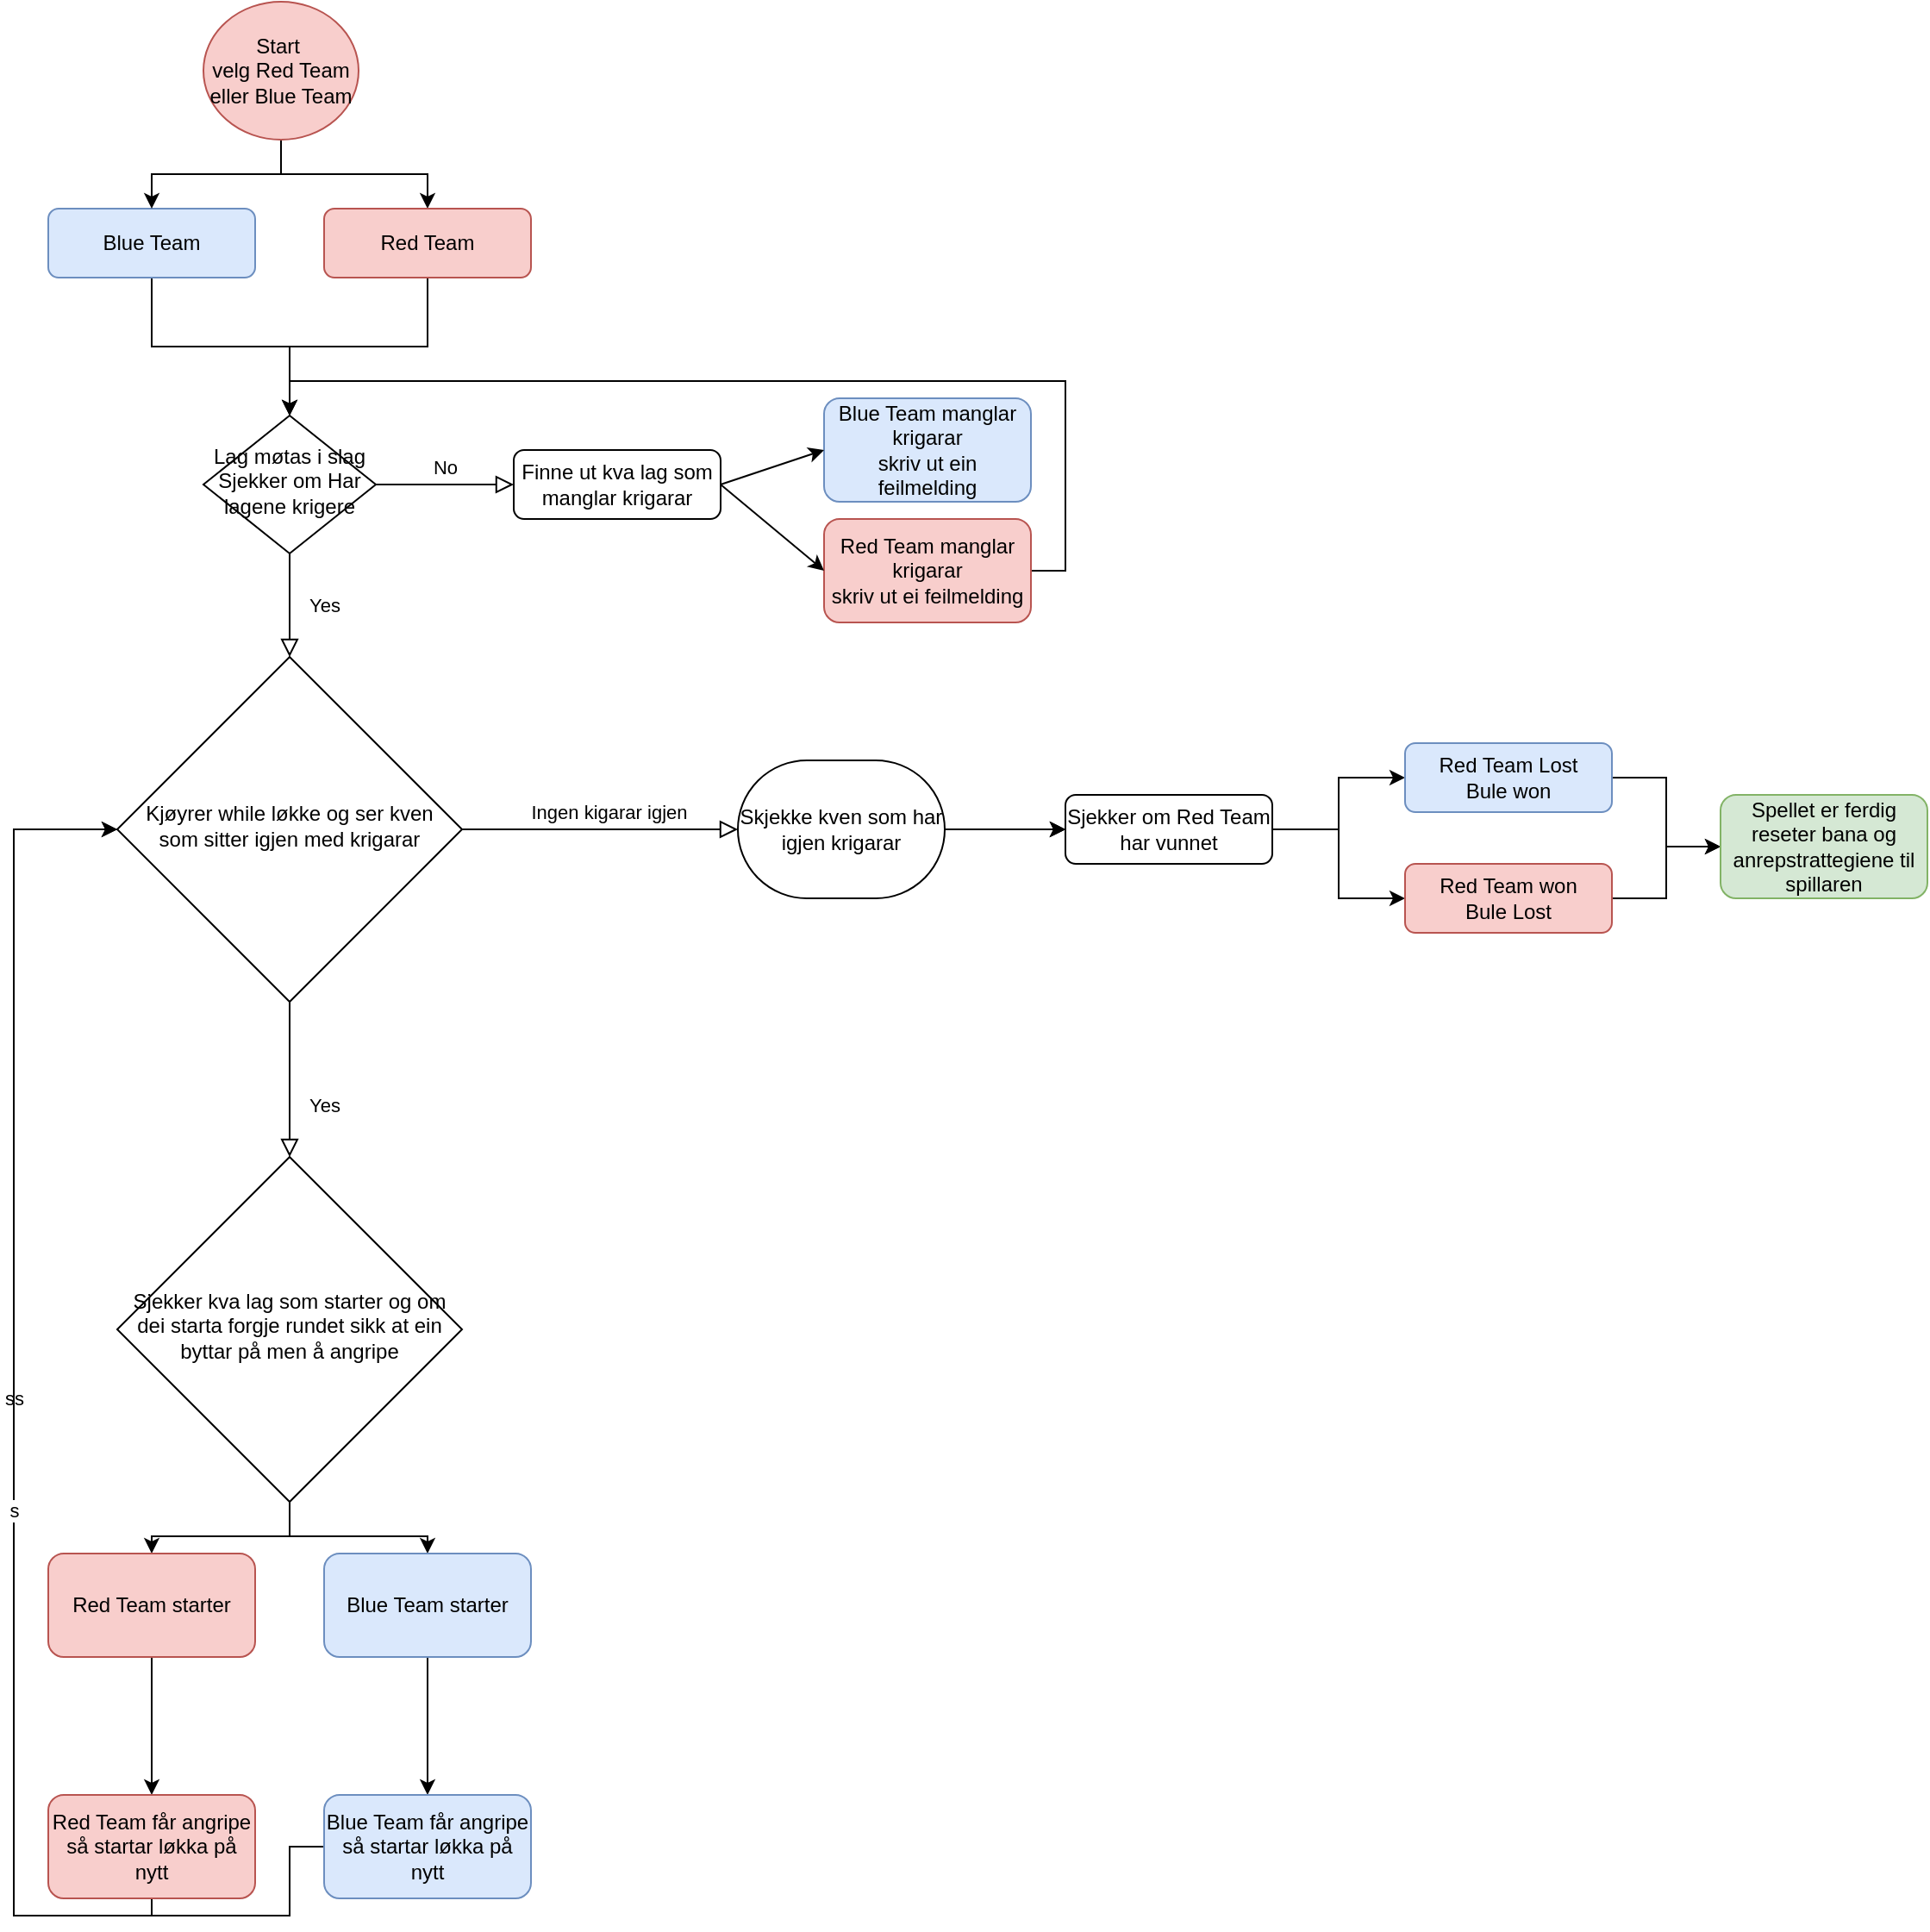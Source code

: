 <mxfile version="20.7.4" type="github" pages="2">
  <diagram id="C5RBs43oDa-KdzZeNtuy" name="War game overlaying structure">
    <mxGraphModel dx="5020" dy="4099" grid="1" gridSize="10" guides="1" tooltips="1" connect="1" arrows="1" fold="1" page="1" pageScale="1" pageWidth="827" pageHeight="583" math="0" shadow="0">
      <root>
        <mxCell id="WIyWlLk6GJQsqaUBKTNV-0" />
        <mxCell id="WIyWlLk6GJQsqaUBKTNV-1" parent="WIyWlLk6GJQsqaUBKTNV-0" />
        <mxCell id="JlELQ2f5WmK6WIo9ec_y-1" value="" style="edgeStyle=orthogonalEdgeStyle;rounded=0;orthogonalLoop=1;jettySize=auto;html=1;exitX=0.5;exitY=1;exitDx=0;exitDy=0;entryX=0.5;entryY=0;entryDx=0;entryDy=0;" edge="1" parent="WIyWlLk6GJQsqaUBKTNV-1" source="JlELQ2f5WmK6WIo9ec_y-0" target="WIyWlLk6GJQsqaUBKTNV-3">
          <mxGeometry relative="1" as="geometry">
            <mxPoint x="250" y="60" as="targetPoint" />
          </mxGeometry>
        </mxCell>
        <mxCell id="JlELQ2f5WmK6WIo9ec_y-6" style="edgeStyle=orthogonalEdgeStyle;rounded=0;orthogonalLoop=1;jettySize=auto;html=1;exitX=0.5;exitY=1;exitDx=0;exitDy=0;entryX=0.5;entryY=0;entryDx=0;entryDy=0;" edge="1" parent="WIyWlLk6GJQsqaUBKTNV-1" source="WIyWlLk6GJQsqaUBKTNV-3" target="WIyWlLk6GJQsqaUBKTNV-6">
          <mxGeometry relative="1" as="geometry" />
        </mxCell>
        <mxCell id="WIyWlLk6GJQsqaUBKTNV-3" value="Red Team" style="rounded=1;whiteSpace=wrap;html=1;fontSize=12;glass=0;strokeWidth=1;shadow=0;fillColor=#f8cecc;strokeColor=#b85450;" parent="WIyWlLk6GJQsqaUBKTNV-1" vertex="1">
          <mxGeometry x="200" y="-1000" width="120" height="40" as="geometry" />
        </mxCell>
        <mxCell id="WIyWlLk6GJQsqaUBKTNV-4" value="Yes" style="rounded=0;html=1;jettySize=auto;orthogonalLoop=1;fontSize=11;endArrow=block;endFill=0;endSize=8;strokeWidth=1;shadow=0;labelBackgroundColor=none;edgeStyle=orthogonalEdgeStyle;" parent="WIyWlLk6GJQsqaUBKTNV-1" source="WIyWlLk6GJQsqaUBKTNV-6" target="WIyWlLk6GJQsqaUBKTNV-10" edge="1">
          <mxGeometry y="20" relative="1" as="geometry">
            <mxPoint as="offset" />
          </mxGeometry>
        </mxCell>
        <mxCell id="WIyWlLk6GJQsqaUBKTNV-5" value="No" style="edgeStyle=orthogonalEdgeStyle;rounded=0;html=1;jettySize=auto;orthogonalLoop=1;fontSize=11;endArrow=block;endFill=0;endSize=8;strokeWidth=1;shadow=0;labelBackgroundColor=none;" parent="WIyWlLk6GJQsqaUBKTNV-1" source="WIyWlLk6GJQsqaUBKTNV-6" target="WIyWlLk6GJQsqaUBKTNV-7" edge="1">
          <mxGeometry y="10" relative="1" as="geometry">
            <mxPoint as="offset" />
          </mxGeometry>
        </mxCell>
        <mxCell id="WIyWlLk6GJQsqaUBKTNV-6" value="Lag møtas i slag&lt;br&gt;Sjekker om Har lagene krigere" style="rhombus;whiteSpace=wrap;html=1;shadow=0;fontFamily=Helvetica;fontSize=12;align=center;strokeWidth=1;spacing=6;spacingTop=-4;" parent="WIyWlLk6GJQsqaUBKTNV-1" vertex="1">
          <mxGeometry x="130" y="-880" width="100" height="80" as="geometry" />
        </mxCell>
        <mxCell id="WIyWlLk6GJQsqaUBKTNV-8" value="Yes" style="rounded=0;html=1;jettySize=auto;orthogonalLoop=1;fontSize=11;endArrow=block;endFill=0;endSize=8;strokeWidth=1;shadow=0;labelBackgroundColor=none;edgeStyle=orthogonalEdgeStyle;entryX=0.5;entryY=0;entryDx=0;entryDy=0;" parent="WIyWlLk6GJQsqaUBKTNV-1" source="WIyWlLk6GJQsqaUBKTNV-10" edge="1" target="JlELQ2f5WmK6WIo9ec_y-11">
          <mxGeometry x="0.333" y="20" relative="1" as="geometry">
            <mxPoint as="offset" />
            <mxPoint x="220" y="545" as="targetPoint" />
          </mxGeometry>
        </mxCell>
        <mxCell id="WIyWlLk6GJQsqaUBKTNV-9" value="Ingen kigarar igjen" style="edgeStyle=orthogonalEdgeStyle;rounded=0;html=1;jettySize=auto;orthogonalLoop=1;fontSize=11;endArrow=block;endFill=0;endSize=8;strokeWidth=1;shadow=0;labelBackgroundColor=none;" parent="WIyWlLk6GJQsqaUBKTNV-1" source="WIyWlLk6GJQsqaUBKTNV-10" target="WIyWlLk6GJQsqaUBKTNV-12" edge="1">
          <mxGeometry x="0.064" y="10" relative="1" as="geometry">
            <mxPoint as="offset" />
          </mxGeometry>
        </mxCell>
        <mxCell id="VMmWOgaWIBwxsHGKzYb6-23" value="" style="edgeStyle=orthogonalEdgeStyle;rounded=0;orthogonalLoop=1;jettySize=auto;html=1;" parent="WIyWlLk6GJQsqaUBKTNV-1" source="WIyWlLk6GJQsqaUBKTNV-12" target="VMmWOgaWIBwxsHGKzYb6-22" edge="1">
          <mxGeometry relative="1" as="geometry" />
        </mxCell>
        <mxCell id="VMmWOgaWIBwxsHGKzYb6-24" value="" style="edgeStyle=orthogonalEdgeStyle;rounded=0;orthogonalLoop=1;jettySize=auto;html=1;" parent="WIyWlLk6GJQsqaUBKTNV-1" source="WIyWlLk6GJQsqaUBKTNV-12" target="VMmWOgaWIBwxsHGKzYb6-22" edge="1">
          <mxGeometry relative="1" as="geometry" />
        </mxCell>
        <mxCell id="VMmWOgaWIBwxsHGKzYb6-25" value="" style="edgeStyle=orthogonalEdgeStyle;rounded=0;orthogonalLoop=1;jettySize=auto;html=1;" parent="WIyWlLk6GJQsqaUBKTNV-1" source="WIyWlLk6GJQsqaUBKTNV-12" target="VMmWOgaWIBwxsHGKzYb6-22" edge="1">
          <mxGeometry relative="1" as="geometry" />
        </mxCell>
        <mxCell id="WIyWlLk6GJQsqaUBKTNV-12" value="Skjekke kven som har igjen krigarar" style="rounded=1;whiteSpace=wrap;html=1;fontSize=12;glass=0;strokeWidth=1;shadow=0;arcSize=50;" parent="WIyWlLk6GJQsqaUBKTNV-1" vertex="1">
          <mxGeometry x="440" y="-680" width="120" height="80" as="geometry" />
        </mxCell>
        <mxCell id="JlELQ2f5WmK6WIo9ec_y-2" style="edgeStyle=orthogonalEdgeStyle;rounded=0;orthogonalLoop=1;jettySize=auto;html=1;exitX=0.5;exitY=1;exitDx=0;exitDy=0;" edge="1" parent="WIyWlLk6GJQsqaUBKTNV-1" source="VMmWOgaWIBwxsHGKzYb6-1" target="WIyWlLk6GJQsqaUBKTNV-6">
          <mxGeometry relative="1" as="geometry" />
        </mxCell>
        <mxCell id="VMmWOgaWIBwxsHGKzYb6-1" value="Blue Team" style="rounded=1;whiteSpace=wrap;html=1;fillColor=#dae8fc;strokeColor=#6c8ebf;" parent="WIyWlLk6GJQsqaUBKTNV-1" vertex="1">
          <mxGeometry x="40" y="-1000" width="120" height="40" as="geometry" />
        </mxCell>
        <mxCell id="VMmWOgaWIBwxsHGKzYb6-3" value="Blue Team manglar krigarar&lt;br&gt;skriv ut ein feilmelding" style="rounded=1;whiteSpace=wrap;html=1;fillColor=#dae8fc;strokeColor=#6c8ebf;" parent="WIyWlLk6GJQsqaUBKTNV-1" vertex="1">
          <mxGeometry x="490" y="-890" width="120" height="60" as="geometry" />
        </mxCell>
        <mxCell id="JlELQ2f5WmK6WIo9ec_y-10" style="edgeStyle=orthogonalEdgeStyle;rounded=0;orthogonalLoop=1;jettySize=auto;html=1;exitX=1;exitY=0.5;exitDx=0;exitDy=0;entryX=0.5;entryY=0;entryDx=0;entryDy=0;" edge="1" parent="WIyWlLk6GJQsqaUBKTNV-1" source="VMmWOgaWIBwxsHGKzYb6-4" target="WIyWlLk6GJQsqaUBKTNV-6">
          <mxGeometry relative="1" as="geometry" />
        </mxCell>
        <mxCell id="VMmWOgaWIBwxsHGKzYb6-4" value="Red Team manglar krigarar&lt;br&gt;skriv ut ei feilmelding" style="rounded=1;whiteSpace=wrap;html=1;fillColor=#f8cecc;strokeColor=#b85450;" parent="WIyWlLk6GJQsqaUBKTNV-1" vertex="1">
          <mxGeometry x="490" y="-820" width="120" height="60" as="geometry" />
        </mxCell>
        <mxCell id="VMmWOgaWIBwxsHGKzYb6-5" value="" style="endArrow=classic;html=1;rounded=0;entryX=0;entryY=0.5;entryDx=0;entryDy=0;exitX=1;exitY=0.5;exitDx=0;exitDy=0;" parent="WIyWlLk6GJQsqaUBKTNV-1" target="VMmWOgaWIBwxsHGKzYb6-3" edge="1" source="WIyWlLk6GJQsqaUBKTNV-7">
          <mxGeometry width="50" height="50" relative="1" as="geometry">
            <mxPoint x="440" y="200" as="sourcePoint" />
            <mxPoint x="490" y="150" as="targetPoint" />
          </mxGeometry>
        </mxCell>
        <mxCell id="VMmWOgaWIBwxsHGKzYb6-8" value="" style="endArrow=classic;html=1;rounded=0;entryX=0;entryY=0.5;entryDx=0;entryDy=0;exitX=1;exitY=0.5;exitDx=0;exitDy=0;" parent="WIyWlLk6GJQsqaUBKTNV-1" source="WIyWlLk6GJQsqaUBKTNV-7" target="VMmWOgaWIBwxsHGKzYb6-4" edge="1">
          <mxGeometry width="50" height="50" relative="1" as="geometry">
            <mxPoint x="360" y="240" as="sourcePoint" />
            <mxPoint x="410" y="190" as="targetPoint" />
          </mxGeometry>
        </mxCell>
        <mxCell id="VMmWOgaWIBwxsHGKzYb6-27" value="" style="edgeStyle=orthogonalEdgeStyle;rounded=0;orthogonalLoop=1;jettySize=auto;html=1;" parent="WIyWlLk6GJQsqaUBKTNV-1" source="VMmWOgaWIBwxsHGKzYb6-22" target="VMmWOgaWIBwxsHGKzYb6-26" edge="1">
          <mxGeometry relative="1" as="geometry" />
        </mxCell>
        <mxCell id="VMmWOgaWIBwxsHGKzYb6-29" value="" style="edgeStyle=orthogonalEdgeStyle;rounded=0;orthogonalLoop=1;jettySize=auto;html=1;" parent="WIyWlLk6GJQsqaUBKTNV-1" source="VMmWOgaWIBwxsHGKzYb6-22" target="VMmWOgaWIBwxsHGKzYb6-28" edge="1">
          <mxGeometry relative="1" as="geometry" />
        </mxCell>
        <mxCell id="VMmWOgaWIBwxsHGKzYb6-22" value="Sjekker om Red Team har vunnet" style="rounded=1;whiteSpace=wrap;html=1;fontSize=12;glass=0;strokeWidth=1;shadow=0;" parent="WIyWlLk6GJQsqaUBKTNV-1" vertex="1">
          <mxGeometry x="630" y="-660" width="120" height="40" as="geometry" />
        </mxCell>
        <mxCell id="JlELQ2f5WmK6WIo9ec_y-32" style="edgeStyle=orthogonalEdgeStyle;rounded=0;orthogonalLoop=1;jettySize=auto;html=1;exitX=1;exitY=0.5;exitDx=0;exitDy=0;entryX=0;entryY=0.5;entryDx=0;entryDy=0;" edge="1" parent="WIyWlLk6GJQsqaUBKTNV-1" source="VMmWOgaWIBwxsHGKzYb6-26" target="JlELQ2f5WmK6WIo9ec_y-30">
          <mxGeometry relative="1" as="geometry" />
        </mxCell>
        <mxCell id="VMmWOgaWIBwxsHGKzYb6-26" value="Red Team won&lt;br&gt;Bule Lost" style="rounded=1;whiteSpace=wrap;html=1;fontSize=12;glass=0;strokeWidth=1;shadow=0;fillColor=#f8cecc;strokeColor=#b85450;" parent="WIyWlLk6GJQsqaUBKTNV-1" vertex="1">
          <mxGeometry x="827" y="-620" width="120" height="40" as="geometry" />
        </mxCell>
        <mxCell id="JlELQ2f5WmK6WIo9ec_y-31" style="edgeStyle=orthogonalEdgeStyle;rounded=0;orthogonalLoop=1;jettySize=auto;html=1;exitX=1;exitY=0.5;exitDx=0;exitDy=0;entryX=0;entryY=0.5;entryDx=0;entryDy=0;" edge="1" parent="WIyWlLk6GJQsqaUBKTNV-1" source="VMmWOgaWIBwxsHGKzYb6-28" target="JlELQ2f5WmK6WIo9ec_y-30">
          <mxGeometry relative="1" as="geometry" />
        </mxCell>
        <mxCell id="VMmWOgaWIBwxsHGKzYb6-28" value="Red Team Lost&lt;br&gt;Bule won" style="rounded=1;whiteSpace=wrap;html=1;fontSize=12;glass=0;strokeWidth=1;shadow=0;fillColor=#dae8fc;strokeColor=#6c8ebf;" parent="WIyWlLk6GJQsqaUBKTNV-1" vertex="1">
          <mxGeometry x="827" y="-690" width="120" height="40" as="geometry" />
        </mxCell>
        <mxCell id="JlELQ2f5WmK6WIo9ec_y-3" style="edgeStyle=orthogonalEdgeStyle;rounded=0;orthogonalLoop=1;jettySize=auto;html=1;exitX=0.5;exitY=1;exitDx=0;exitDy=0;entryX=0.5;entryY=0;entryDx=0;entryDy=0;" edge="1" parent="WIyWlLk6GJQsqaUBKTNV-1" source="JlELQ2f5WmK6WIo9ec_y-0" target="VMmWOgaWIBwxsHGKzYb6-1">
          <mxGeometry relative="1" as="geometry" />
        </mxCell>
        <mxCell id="JlELQ2f5WmK6WIo9ec_y-0" value="Start&amp;nbsp;&lt;br&gt;velg Red Team eller Blue Team" style="ellipse;whiteSpace=wrap;html=1;fillColor=#f8cecc;strokeColor=#b85450;rounded=1;glass=0;strokeWidth=1;shadow=0;" vertex="1" parent="WIyWlLk6GJQsqaUBKTNV-1">
          <mxGeometry x="130" y="-1120" width="90" height="80" as="geometry" />
        </mxCell>
        <mxCell id="JlELQ2f5WmK6WIo9ec_y-19" value="" style="edgeStyle=orthogonalEdgeStyle;rounded=0;orthogonalLoop=1;jettySize=auto;html=1;entryX=0.5;entryY=0;entryDx=0;entryDy=0;" edge="1" parent="WIyWlLk6GJQsqaUBKTNV-1" source="JlELQ2f5WmK6WIo9ec_y-11" target="JlELQ2f5WmK6WIo9ec_y-20">
          <mxGeometry relative="1" as="geometry">
            <mxPoint x="180" y="-100" as="targetPoint" />
          </mxGeometry>
        </mxCell>
        <mxCell id="JlELQ2f5WmK6WIo9ec_y-22" style="edgeStyle=orthogonalEdgeStyle;rounded=0;orthogonalLoop=1;jettySize=auto;html=1;exitX=0.5;exitY=1;exitDx=0;exitDy=0;entryX=0.5;entryY=0;entryDx=0;entryDy=0;" edge="1" parent="WIyWlLk6GJQsqaUBKTNV-1" source="JlELQ2f5WmK6WIo9ec_y-11" target="JlELQ2f5WmK6WIo9ec_y-21">
          <mxGeometry relative="1" as="geometry" />
        </mxCell>
        <mxCell id="JlELQ2f5WmK6WIo9ec_y-11" value="Sjekker kva lag som starter og om dei starta forgje rundet sikk at ein byttar på men å angripe" style="rhombus;whiteSpace=wrap;html=1;shadow=0;fontFamily=Helvetica;fontSize=12;align=center;strokeWidth=1;spacing=6;spacingTop=-4;" vertex="1" parent="WIyWlLk6GJQsqaUBKTNV-1">
          <mxGeometry x="80" y="-450" width="200" height="200" as="geometry" />
        </mxCell>
        <mxCell id="WIyWlLk6GJQsqaUBKTNV-10" value="Kjøyrer while løkke og ser kven som sitter igjen med krigarar" style="rhombus;whiteSpace=wrap;html=1;shadow=0;fontFamily=Helvetica;fontSize=12;align=center;strokeWidth=1;spacing=6;spacingTop=-4;" parent="WIyWlLk6GJQsqaUBKTNV-1" vertex="1">
          <mxGeometry x="80" y="-740" width="200" height="200" as="geometry" />
        </mxCell>
        <mxCell id="WIyWlLk6GJQsqaUBKTNV-7" value="Finne ut kva lag som manglar krigarar" style="rounded=1;whiteSpace=wrap;html=1;fontSize=12;glass=0;strokeWidth=1;shadow=0;" parent="WIyWlLk6GJQsqaUBKTNV-1" vertex="1">
          <mxGeometry x="310" y="-860" width="120" height="40" as="geometry" />
        </mxCell>
        <mxCell id="JlELQ2f5WmK6WIo9ec_y-24" value="" style="edgeStyle=orthogonalEdgeStyle;rounded=0;orthogonalLoop=1;jettySize=auto;html=1;" edge="1" parent="WIyWlLk6GJQsqaUBKTNV-1" source="JlELQ2f5WmK6WIo9ec_y-20" target="JlELQ2f5WmK6WIo9ec_y-23">
          <mxGeometry relative="1" as="geometry" />
        </mxCell>
        <mxCell id="JlELQ2f5WmK6WIo9ec_y-20" value="Red Team starter" style="rounded=1;whiteSpace=wrap;html=1;fillColor=#f8cecc;strokeColor=#b85450;" vertex="1" parent="WIyWlLk6GJQsqaUBKTNV-1">
          <mxGeometry x="40" y="-220" width="120" height="60" as="geometry" />
        </mxCell>
        <mxCell id="JlELQ2f5WmK6WIo9ec_y-27" style="edgeStyle=orthogonalEdgeStyle;rounded=0;orthogonalLoop=1;jettySize=auto;html=1;exitX=0.5;exitY=1;exitDx=0;exitDy=0;entryX=0.5;entryY=0;entryDx=0;entryDy=0;" edge="1" parent="WIyWlLk6GJQsqaUBKTNV-1" source="JlELQ2f5WmK6WIo9ec_y-21" target="JlELQ2f5WmK6WIo9ec_y-26">
          <mxGeometry relative="1" as="geometry" />
        </mxCell>
        <mxCell id="JlELQ2f5WmK6WIo9ec_y-21" value="Blue Team starter" style="rounded=1;whiteSpace=wrap;html=1;fillColor=#dae8fc;strokeColor=#6c8ebf;" vertex="1" parent="WIyWlLk6GJQsqaUBKTNV-1">
          <mxGeometry x="200" y="-220" width="120" height="60" as="geometry" />
        </mxCell>
        <mxCell id="JlELQ2f5WmK6WIo9ec_y-29" value="ss" style="edgeStyle=orthogonalEdgeStyle;rounded=0;orthogonalLoop=1;jettySize=auto;html=1;exitX=0.5;exitY=1;exitDx=0;exitDy=0;entryX=0;entryY=0.5;entryDx=0;entryDy=0;" edge="1" parent="WIyWlLk6GJQsqaUBKTNV-1" source="JlELQ2f5WmK6WIo9ec_y-23" target="WIyWlLk6GJQsqaUBKTNV-10">
          <mxGeometry relative="1" as="geometry">
            <Array as="points">
              <mxPoint x="100" y="-10" />
              <mxPoint x="20" y="-10" />
              <mxPoint x="20" y="-640" />
            </Array>
          </mxGeometry>
        </mxCell>
        <mxCell id="JlELQ2f5WmK6WIo9ec_y-23" value="Red Team får angripe&lt;br&gt;så startar løkka på nytt" style="whiteSpace=wrap;html=1;fillColor=#f8cecc;strokeColor=#b85450;rounded=1;" vertex="1" parent="WIyWlLk6GJQsqaUBKTNV-1">
          <mxGeometry x="40" y="-80" width="120" height="60" as="geometry" />
        </mxCell>
        <mxCell id="JlELQ2f5WmK6WIo9ec_y-28" value="s" style="edgeStyle=orthogonalEdgeStyle;rounded=0;orthogonalLoop=1;jettySize=auto;html=1;exitX=0;exitY=0.5;exitDx=0;exitDy=0;entryX=0;entryY=0.5;entryDx=0;entryDy=0;" edge="1" parent="WIyWlLk6GJQsqaUBKTNV-1" source="JlELQ2f5WmK6WIo9ec_y-26" target="WIyWlLk6GJQsqaUBKTNV-10">
          <mxGeometry relative="1" as="geometry">
            <Array as="points">
              <mxPoint x="180" y="-50" />
              <mxPoint x="180" y="-10" />
              <mxPoint x="20" y="-10" />
              <mxPoint x="20" y="-640" />
            </Array>
          </mxGeometry>
        </mxCell>
        <mxCell id="JlELQ2f5WmK6WIo9ec_y-26" value="Blue Team får angripe&lt;br style=&quot;border-color: var(--border-color);&quot;&gt;så startar løkka på nytt" style="rounded=1;whiteSpace=wrap;html=1;fillColor=#dae8fc;strokeColor=#6c8ebf;" vertex="1" parent="WIyWlLk6GJQsqaUBKTNV-1">
          <mxGeometry x="200" y="-80" width="120" height="60" as="geometry" />
        </mxCell>
        <mxCell id="JlELQ2f5WmK6WIo9ec_y-30" value="Spellet er ferdig reseter bana og anrepstrattegiene til spillaren" style="rounded=1;whiteSpace=wrap;html=1;fillColor=#d5e8d4;strokeColor=#82b366;" vertex="1" parent="WIyWlLk6GJQsqaUBKTNV-1">
          <mxGeometry x="1010" y="-660" width="120" height="60" as="geometry" />
        </mxCell>
      </root>
    </mxGraphModel>
  </diagram>
  <diagram id="jjiYEVpLofO58fgSqzfj" name="Attack and damge calculation">
    <mxGraphModel dx="2510" dy="1467" grid="1" gridSize="10" guides="1" tooltips="1" connect="1" arrows="1" fold="1" page="1" pageScale="1" pageWidth="827" pageHeight="1169" math="0" shadow="0">
      <root>
        <mxCell id="0" />
        <mxCell id="1" parent="0" />
      </root>
    </mxGraphModel>
  </diagram>
</mxfile>
